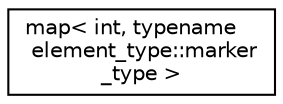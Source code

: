 digraph "Graphical Class Hierarchy"
{
 // LATEX_PDF_SIZE
  edge [fontname="Helvetica",fontsize="10",labelfontname="Helvetica",labelfontsize="10"];
  node [fontname="Helvetica",fontsize="10",shape=record];
  rankdir="LR";
  Node0 [label="map\< int, typename\l element_type::marker\l_type \>",height=0.2,width=0.4,color="black", fillcolor="white", style="filled",URL="$classstd_1_1map_3_01int_00_01typename_01element__type_1_1marker__type_01_4.html",tooltip=" "];
}
